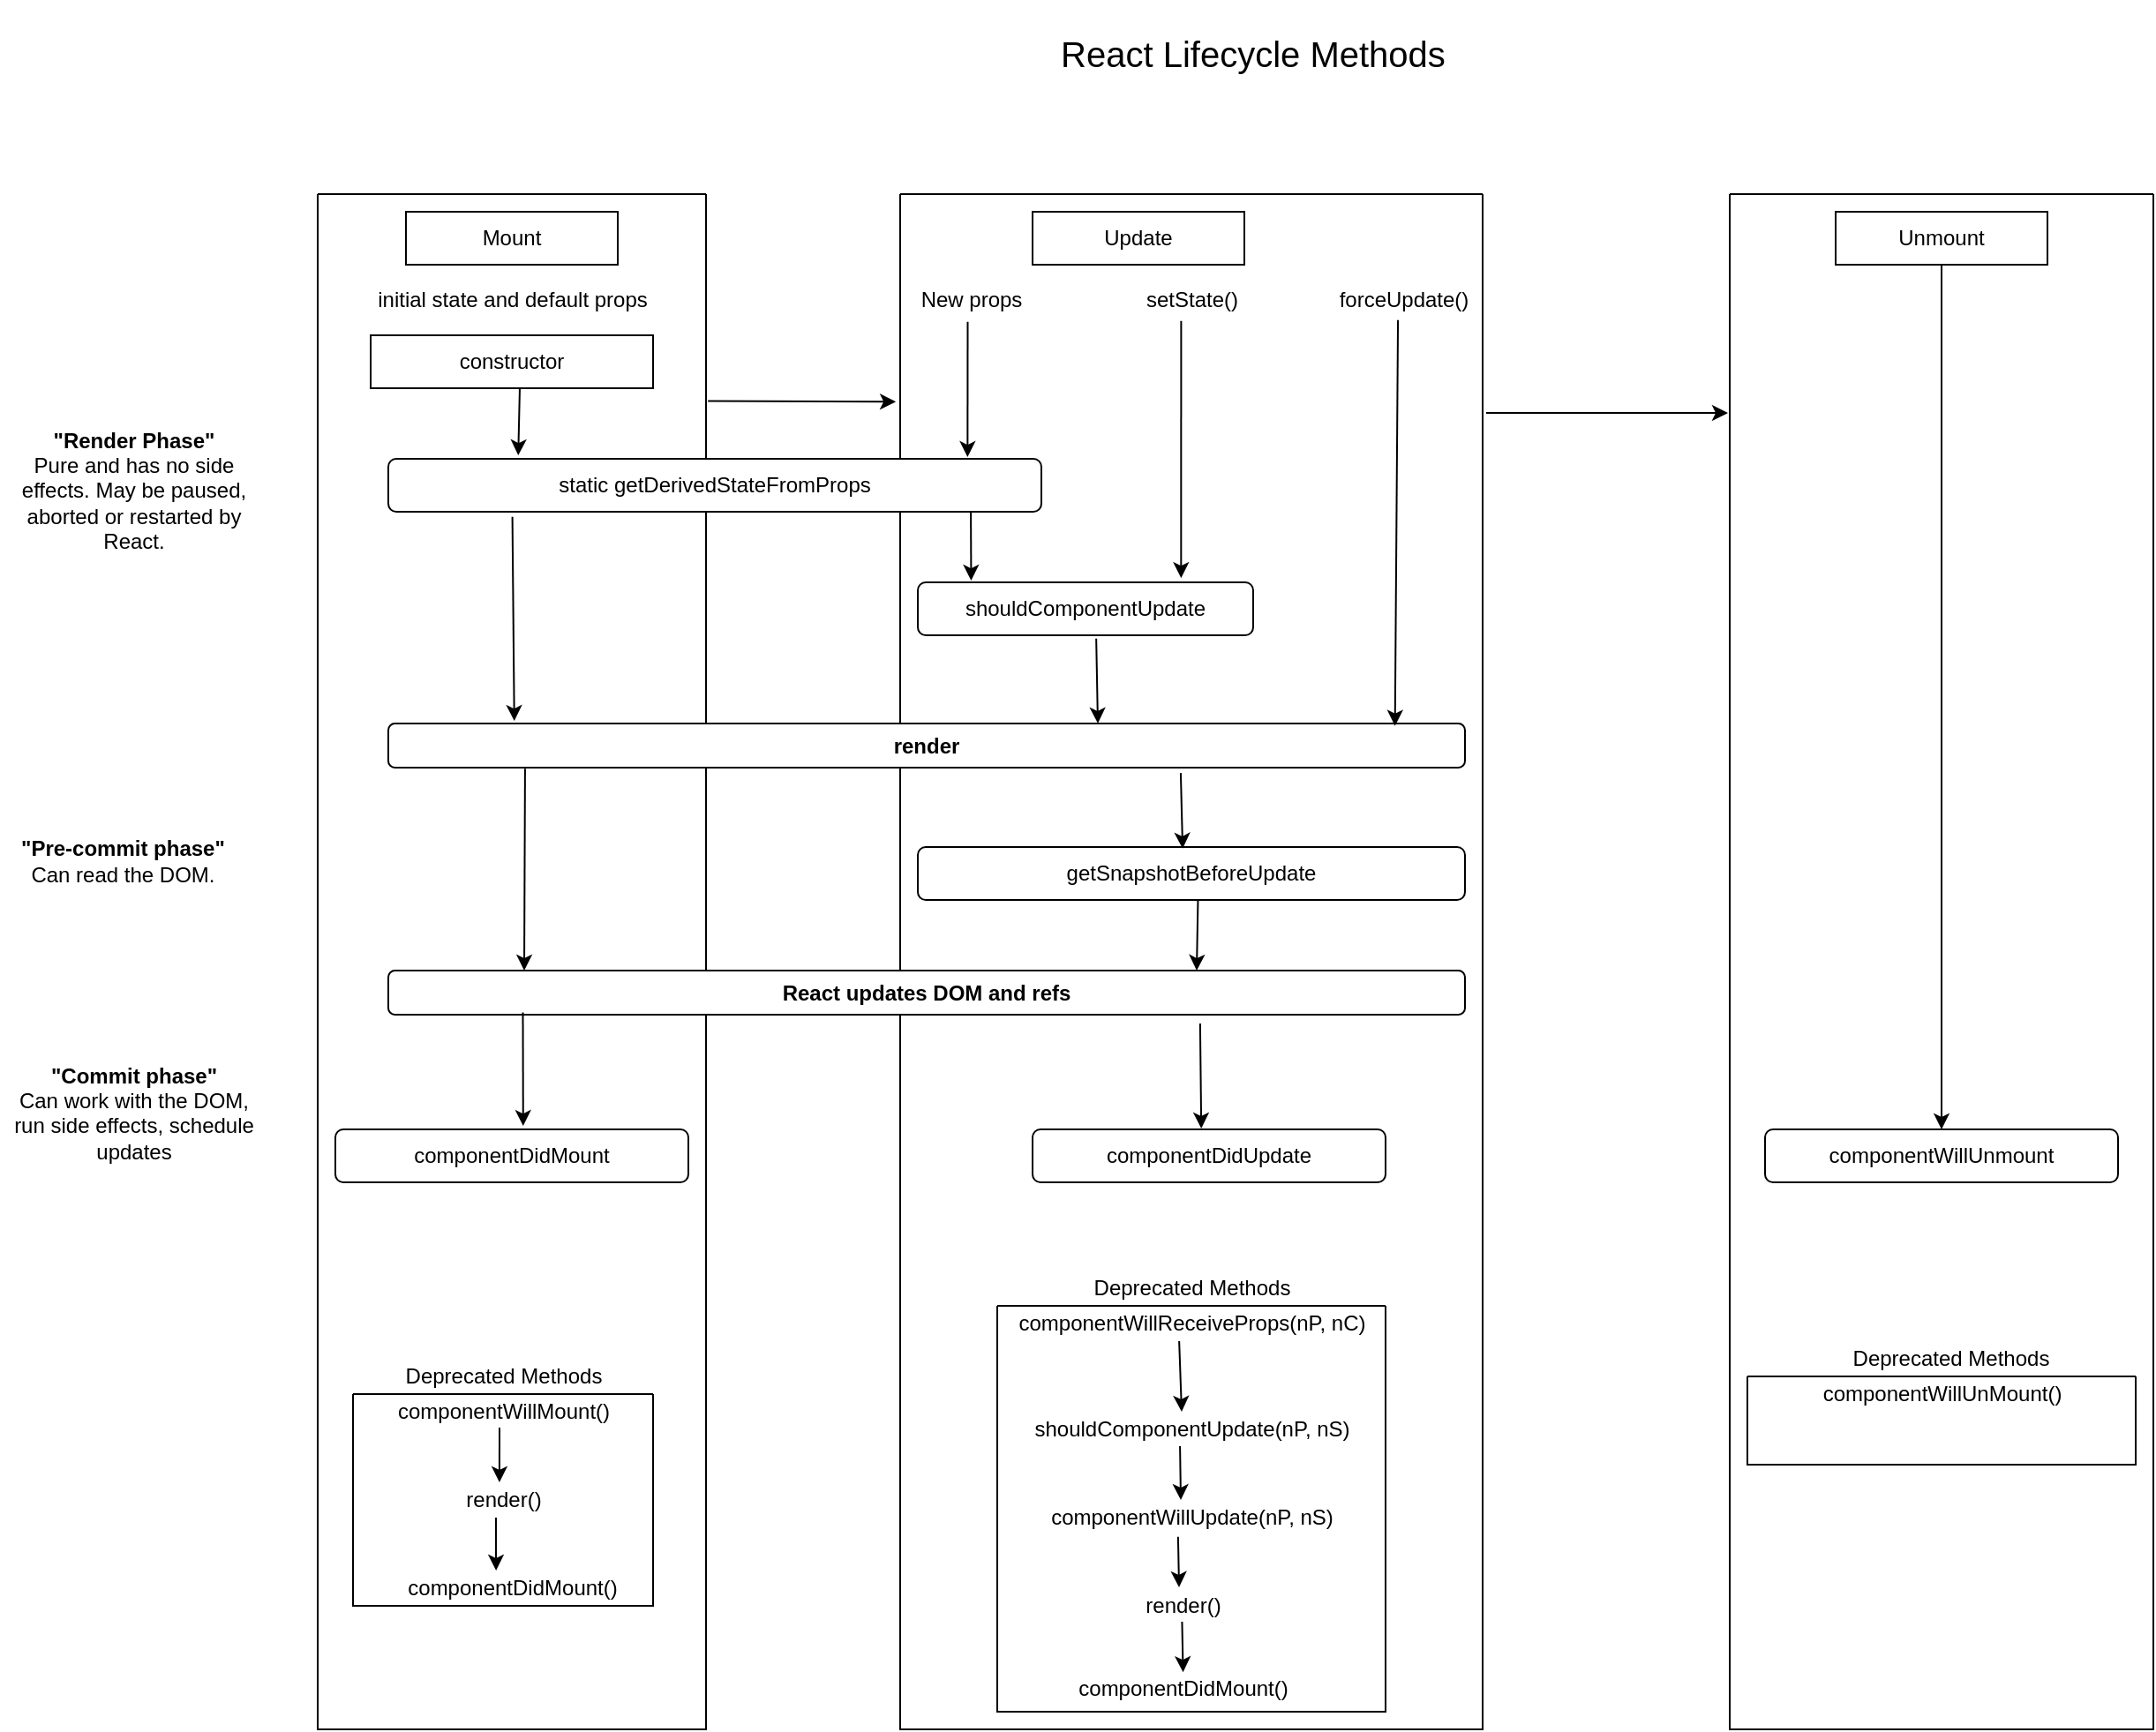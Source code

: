 <mxfile version="14.6.13" type="device"><diagram id="NsH-DeWr5KoZ6waU41jT" name="Page-1"><mxGraphModel dx="1527" dy="391" grid="1" gridSize="10" guides="1" tooltips="1" connect="1" arrows="1" fold="1" page="1" pageScale="1" pageWidth="850" pageHeight="1100" math="0" shadow="0"><root><mxCell id="0"/><mxCell id="1" parent="0"/><mxCell id="xDAtY0qbACTbhcoRlC7U-4" value="Unmount" style="rounded=0;whiteSpace=wrap;html=1;" vertex="1" parent="1"><mxGeometry x="690" y="290" width="120" height="30" as="geometry"/></mxCell><mxCell id="xDAtY0qbACTbhcoRlC7U-5" value="" style="swimlane;startSize=0;" vertex="1" parent="1"><mxGeometry x="-170" y="280" width="220" height="870" as="geometry"/></mxCell><mxCell id="xDAtY0qbACTbhcoRlC7U-2" value="Mount" style="rounded=0;whiteSpace=wrap;html=1;" vertex="1" parent="xDAtY0qbACTbhcoRlC7U-5"><mxGeometry x="50" y="10" width="120" height="30" as="geometry"/></mxCell><mxCell id="xDAtY0qbACTbhcoRlC7U-7" value="Deprecated Methods" style="text;html=1;align=center;verticalAlign=middle;resizable=0;points=[];autosize=1;strokeColor=none;" vertex="1" parent="xDAtY0qbACTbhcoRlC7U-5"><mxGeometry x="40" y="660" width="130" height="20" as="geometry"/></mxCell><mxCell id="xDAtY0qbACTbhcoRlC7U-9" value="" style="swimlane;startSize=0;" vertex="1" parent="xDAtY0qbACTbhcoRlC7U-5"><mxGeometry x="20" y="680" width="170" height="120" as="geometry"><mxRectangle x="10" y="70" width="50" height="40" as="alternateBounds"/></mxGeometry></mxCell><mxCell id="xDAtY0qbACTbhcoRlC7U-12" value="componentDidMount()" style="text;html=1;align=center;verticalAlign=middle;resizable=0;points=[];autosize=1;strokeColor=none;" vertex="1" parent="xDAtY0qbACTbhcoRlC7U-9"><mxGeometry x="25" y="100" width="130" height="20" as="geometry"/></mxCell><mxCell id="xDAtY0qbACTbhcoRlC7U-11" value="render()" style="text;html=1;align=center;verticalAlign=middle;resizable=0;points=[];autosize=1;strokeColor=none;" vertex="1" parent="xDAtY0qbACTbhcoRlC7U-9"><mxGeometry x="55" y="50" width="60" height="20" as="geometry"/></mxCell><mxCell id="xDAtY0qbACTbhcoRlC7U-10" value="componentWillMount()" style="text;html=1;align=center;verticalAlign=middle;resizable=0;points=[];autosize=1;strokeColor=none;" vertex="1" parent="xDAtY0qbACTbhcoRlC7U-9"><mxGeometry x="15" width="140" height="20" as="geometry"/></mxCell><mxCell id="xDAtY0qbACTbhcoRlC7U-33" value="" style="endArrow=classic;html=1;entryX=0.462;entryY=0;entryDx=0;entryDy=0;entryPerimeter=0;" edge="1" parent="xDAtY0qbACTbhcoRlC7U-9"><mxGeometry width="50" height="50" relative="1" as="geometry"><mxPoint x="81" y="70" as="sourcePoint"/><mxPoint x="81.06" y="100" as="targetPoint"/><Array as="points"><mxPoint x="81" y="90"/></Array></mxGeometry></mxCell><mxCell id="xDAtY0qbACTbhcoRlC7U-32" value="" style="endArrow=classic;html=1;" edge="1" parent="xDAtY0qbACTbhcoRlC7U-9"><mxGeometry width="50" height="50" relative="1" as="geometry"><mxPoint x="83" y="19" as="sourcePoint"/><mxPoint x="82.963" y="50" as="targetPoint"/></mxGeometry></mxCell><mxCell id="xDAtY0qbACTbhcoRlC7U-15" value="initial state and default props" style="text;html=1;align=center;verticalAlign=middle;resizable=0;points=[];autosize=1;strokeColor=none;" vertex="1" parent="xDAtY0qbACTbhcoRlC7U-5"><mxGeometry x="25" y="50" width="170" height="20" as="geometry"/></mxCell><mxCell id="xDAtY0qbACTbhcoRlC7U-40" value="constructor" style="rounded=0;whiteSpace=wrap;html=1;" vertex="1" parent="xDAtY0qbACTbhcoRlC7U-5"><mxGeometry x="30" y="80" width="160" height="30" as="geometry"/></mxCell><mxCell id="xDAtY0qbACTbhcoRlC7U-61" value="componentDidMount" style="rounded=1;whiteSpace=wrap;html=1;" vertex="1" parent="xDAtY0qbACTbhcoRlC7U-5"><mxGeometry x="10" y="530" width="200" height="30" as="geometry"/></mxCell><mxCell id="xDAtY0qbACTbhcoRlC7U-13" value="" style="swimlane;startSize=0;" vertex="1" parent="1"><mxGeometry x="160" y="280" width="330" height="870" as="geometry"/></mxCell><mxCell id="xDAtY0qbACTbhcoRlC7U-3" value="Update" style="rounded=0;whiteSpace=wrap;html=1;" vertex="1" parent="xDAtY0qbACTbhcoRlC7U-13"><mxGeometry x="75" y="10" width="120" height="30" as="geometry"/></mxCell><mxCell id="xDAtY0qbACTbhcoRlC7U-16" value="Deprecated Methods" style="text;html=1;align=center;verticalAlign=middle;resizable=0;points=[];autosize=1;strokeColor=none;" vertex="1" parent="xDAtY0qbACTbhcoRlC7U-13"><mxGeometry x="100" y="610" width="130" height="20" as="geometry"/></mxCell><mxCell id="xDAtY0qbACTbhcoRlC7U-17" value="" style="swimlane;startSize=0;" vertex="1" parent="xDAtY0qbACTbhcoRlC7U-13"><mxGeometry x="55" y="630" width="220" height="230" as="geometry"><mxRectangle x="10" y="70" width="50" height="40" as="alternateBounds"/></mxGeometry></mxCell><mxCell id="xDAtY0qbACTbhcoRlC7U-18" value="componentDidMount()" style="text;html=1;align=center;verticalAlign=middle;resizable=0;points=[];autosize=1;strokeColor=none;" vertex="1" parent="xDAtY0qbACTbhcoRlC7U-17"><mxGeometry x="40" y="207" width="130" height="20" as="geometry"/></mxCell><mxCell id="xDAtY0qbACTbhcoRlC7U-19" value="render()" style="text;html=1;align=center;verticalAlign=middle;resizable=0;points=[];autosize=1;strokeColor=none;" vertex="1" parent="xDAtY0qbACTbhcoRlC7U-17"><mxGeometry x="75" y="160" width="60" height="20" as="geometry"/></mxCell><mxCell id="xDAtY0qbACTbhcoRlC7U-20" value="componentWillReceiveProps(nP, nC)" style="text;html=1;align=center;verticalAlign=middle;resizable=0;points=[];autosize=1;strokeColor=none;" vertex="1" parent="xDAtY0qbACTbhcoRlC7U-17"><mxGeometry x="5" width="210" height="20" as="geometry"/></mxCell><mxCell id="xDAtY0qbACTbhcoRlC7U-21" value="shouldComponentUpdate(nP, nS)" style="text;html=1;align=center;verticalAlign=middle;resizable=0;points=[];autosize=1;strokeColor=none;" vertex="1" parent="xDAtY0qbACTbhcoRlC7U-17"><mxGeometry x="15" y="60" width="190" height="20" as="geometry"/></mxCell><mxCell id="xDAtY0qbACTbhcoRlC7U-22" value="componentWillUpdate(nP, nS)" style="text;html=1;align=center;verticalAlign=middle;resizable=0;points=[];autosize=1;strokeColor=none;" vertex="1" parent="xDAtY0qbACTbhcoRlC7U-17"><mxGeometry x="20" y="110" width="180" height="20" as="geometry"/></mxCell><mxCell id="xDAtY0qbACTbhcoRlC7U-34" value="" style="endArrow=classic;html=1;exitX=0.467;exitY=0.998;exitDx=0;exitDy=0;exitPerimeter=0;entryX=0.471;entryY=-0.002;entryDx=0;entryDy=0;entryPerimeter=0;" edge="1" parent="xDAtY0qbACTbhcoRlC7U-17" source="xDAtY0qbACTbhcoRlC7U-20" target="xDAtY0qbACTbhcoRlC7U-21"><mxGeometry width="50" height="50" relative="1" as="geometry"><mxPoint x="110" y="90" as="sourcePoint"/><mxPoint x="160" y="40" as="targetPoint"/></mxGeometry></mxCell><mxCell id="xDAtY0qbACTbhcoRlC7U-36" value="" style="endArrow=classic;html=1;exitX=0.458;exitY=1.045;exitDx=0;exitDy=0;exitPerimeter=0;entryX=0.467;entryY=-0.026;entryDx=0;entryDy=0;entryPerimeter=0;" edge="1" parent="xDAtY0qbACTbhcoRlC7U-17" source="xDAtY0qbACTbhcoRlC7U-22" target="xDAtY0qbACTbhcoRlC7U-19"><mxGeometry width="50" height="50" relative="1" as="geometry"><mxPoint x="100" y="160" as="sourcePoint"/><mxPoint x="150" y="110" as="targetPoint"/></mxGeometry></mxCell><mxCell id="xDAtY0qbACTbhcoRlC7U-37" value="" style="endArrow=classic;html=1;exitX=0.458;exitY=1.045;exitDx=0;exitDy=0;exitPerimeter=0;entryX=0.467;entryY=-0.026;entryDx=0;entryDy=0;entryPerimeter=0;" edge="1" parent="xDAtY0qbACTbhcoRlC7U-17"><mxGeometry width="50" height="50" relative="1" as="geometry"><mxPoint x="104.71" y="179.0" as="sourcePoint"/><mxPoint x="105.29" y="207.58" as="targetPoint"/></mxGeometry></mxCell><mxCell id="xDAtY0qbACTbhcoRlC7U-41" value="New props" style="text;html=1;align=center;verticalAlign=middle;resizable=0;points=[];autosize=1;strokeColor=none;" vertex="1" parent="xDAtY0qbACTbhcoRlC7U-13"><mxGeometry x="5" y="50" width="70" height="20" as="geometry"/></mxCell><mxCell id="xDAtY0qbACTbhcoRlC7U-43" value="forceUpdate()" style="text;html=1;align=center;verticalAlign=middle;resizable=0;points=[];autosize=1;strokeColor=none;" vertex="1" parent="xDAtY0qbACTbhcoRlC7U-13"><mxGeometry x="240" y="50" width="90" height="20" as="geometry"/></mxCell><mxCell id="xDAtY0qbACTbhcoRlC7U-42" value="setState()" style="text;html=1;align=center;verticalAlign=middle;resizable=0;points=[];autosize=1;strokeColor=none;" vertex="1" parent="xDAtY0qbACTbhcoRlC7U-13"><mxGeometry x="130" y="50" width="70" height="20" as="geometry"/></mxCell><mxCell id="xDAtY0qbACTbhcoRlC7U-49" value="shouldComponentUpdate" style="rounded=1;whiteSpace=wrap;html=1;" vertex="1" parent="xDAtY0qbACTbhcoRlC7U-13"><mxGeometry x="10" y="220" width="190" height="30" as="geometry"/></mxCell><mxCell id="xDAtY0qbACTbhcoRlC7U-50" value="" style="endArrow=classic;html=1;exitX=0.417;exitY=1.093;exitDx=0;exitDy=0;exitPerimeter=0;entryX=0.785;entryY=-0.081;entryDx=0;entryDy=0;entryPerimeter=0;" edge="1" parent="xDAtY0qbACTbhcoRlC7U-13" source="xDAtY0qbACTbhcoRlC7U-42" target="xDAtY0qbACTbhcoRlC7U-49"><mxGeometry width="50" height="50" relative="1" as="geometry"><mxPoint x="-40" y="210" as="sourcePoint"/><mxPoint x="10" y="160" as="targetPoint"/></mxGeometry></mxCell><mxCell id="xDAtY0qbACTbhcoRlC7U-51" value="&lt;b&gt;render&lt;/b&gt;" style="rounded=1;whiteSpace=wrap;html=1;" vertex="1" parent="xDAtY0qbACTbhcoRlC7U-13"><mxGeometry x="-290" y="300" width="610" height="25" as="geometry"/></mxCell><mxCell id="xDAtY0qbACTbhcoRlC7U-52" value="" style="endArrow=classic;html=1;exitX=0.467;exitY=1.069;exitDx=0;exitDy=0;exitPerimeter=0;entryX=0.935;entryY=0.055;entryDx=0;entryDy=0;entryPerimeter=0;" edge="1" parent="xDAtY0qbACTbhcoRlC7U-13" source="xDAtY0qbACTbhcoRlC7U-43" target="xDAtY0qbACTbhcoRlC7U-51"><mxGeometry width="50" height="50" relative="1" as="geometry"><mxPoint x="-40" y="200" as="sourcePoint"/><mxPoint x="10" y="150" as="targetPoint"/></mxGeometry></mxCell><mxCell id="xDAtY0qbACTbhcoRlC7U-54" value="" style="endArrow=classic;html=1;exitX=0.532;exitY=1.062;exitDx=0;exitDy=0;exitPerimeter=0;entryX=0.659;entryY=-0.002;entryDx=0;entryDy=0;entryPerimeter=0;" edge="1" parent="xDAtY0qbACTbhcoRlC7U-13" source="xDAtY0qbACTbhcoRlC7U-49" target="xDAtY0qbACTbhcoRlC7U-51"><mxGeometry width="50" height="50" relative="1" as="geometry"><mxPoint x="-40" y="200" as="sourcePoint"/><mxPoint x="10" y="150" as="targetPoint"/></mxGeometry></mxCell><mxCell id="xDAtY0qbACTbhcoRlC7U-56" value="getSnapshotBeforeUpdate" style="rounded=1;whiteSpace=wrap;html=1;" vertex="1" parent="xDAtY0qbACTbhcoRlC7U-13"><mxGeometry x="10" y="370" width="310" height="30" as="geometry"/></mxCell><mxCell id="xDAtY0qbACTbhcoRlC7U-57" value="" style="endArrow=classic;html=1;exitX=0.736;exitY=1.122;exitDx=0;exitDy=0;exitPerimeter=0;entryX=0.484;entryY=0.03;entryDx=0;entryDy=0;entryPerimeter=0;" edge="1" parent="xDAtY0qbACTbhcoRlC7U-13" source="xDAtY0qbACTbhcoRlC7U-51" target="xDAtY0qbACTbhcoRlC7U-56"><mxGeometry width="50" height="50" relative="1" as="geometry"><mxPoint x="-40" y="340" as="sourcePoint"/><mxPoint x="10" y="290" as="targetPoint"/></mxGeometry></mxCell><mxCell id="xDAtY0qbACTbhcoRlC7U-62" value="componentDidUpdate" style="rounded=1;whiteSpace=wrap;html=1;" vertex="1" parent="xDAtY0qbACTbhcoRlC7U-13"><mxGeometry x="75" y="530" width="200" height="30" as="geometry"/></mxCell><mxCell id="xDAtY0qbACTbhcoRlC7U-23" value="" style="swimlane;startSize=0;" vertex="1" parent="1"><mxGeometry x="630" y="280" width="240" height="870" as="geometry"/></mxCell><mxCell id="xDAtY0qbACTbhcoRlC7U-25" value="Deprecated Methods" style="text;html=1;align=center;verticalAlign=middle;resizable=0;points=[];autosize=1;strokeColor=none;" vertex="1" parent="xDAtY0qbACTbhcoRlC7U-23"><mxGeometry x="60" y="650" width="130" height="20" as="geometry"/></mxCell><mxCell id="xDAtY0qbACTbhcoRlC7U-26" value="" style="swimlane;startSize=0;" vertex="1" parent="xDAtY0qbACTbhcoRlC7U-23"><mxGeometry x="10" y="670" width="220" height="50" as="geometry"><mxRectangle x="10" y="70" width="50" height="40" as="alternateBounds"/></mxGeometry></mxCell><mxCell id="xDAtY0qbACTbhcoRlC7U-29" value="componentWillUnMount()" style="text;html=1;align=center;verticalAlign=middle;resizable=0;points=[];autosize=1;strokeColor=none;" vertex="1" parent="xDAtY0qbACTbhcoRlC7U-26"><mxGeometry x="35" width="150" height="20" as="geometry"/></mxCell><mxCell id="xDAtY0qbACTbhcoRlC7U-63" value="componentWillUnmount" style="rounded=1;whiteSpace=wrap;html=1;" vertex="1" parent="xDAtY0qbACTbhcoRlC7U-23"><mxGeometry x="20" y="530" width="200" height="30" as="geometry"/></mxCell><mxCell id="xDAtY0qbACTbhcoRlC7U-35" value="" style="endArrow=classic;html=1;exitX=0.466;exitY=0.974;exitDx=0;exitDy=0;exitPerimeter=0;" edge="1" parent="1" source="xDAtY0qbACTbhcoRlC7U-21"><mxGeometry width="50" height="50" relative="1" as="geometry"><mxPoint x="325" y="1000" as="sourcePoint"/><mxPoint x="319" y="1020" as="targetPoint"/></mxGeometry></mxCell><mxCell id="xDAtY0qbACTbhcoRlC7U-38" value="" style="endArrow=classic;html=1;exitX=1.005;exitY=0.49;exitDx=0;exitDy=0;exitPerimeter=0;entryX=-0.009;entryY=0.491;entryDx=0;entryDy=0;entryPerimeter=0;" edge="1" parent="1"><mxGeometry width="50" height="50" relative="1" as="geometry"><mxPoint x="51.1" y="397.2" as="sourcePoint"/><mxPoint x="157.57" y="397.68" as="targetPoint"/></mxGeometry></mxCell><mxCell id="xDAtY0qbACTbhcoRlC7U-39" value="" style="endArrow=classic;html=1;" edge="1" parent="1"><mxGeometry width="50" height="50" relative="1" as="geometry"><mxPoint x="492" y="404" as="sourcePoint"/><mxPoint x="629" y="404" as="targetPoint"/></mxGeometry></mxCell><mxCell id="xDAtY0qbACTbhcoRlC7U-45" value="" style="endArrow=classic;html=1;exitX=0.528;exitY=1.014;exitDx=0;exitDy=0;exitPerimeter=0;entryX=0.226;entryY=-0.065;entryDx=0;entryDy=0;entryPerimeter=0;" edge="1" parent="1" source="xDAtY0qbACTbhcoRlC7U-40"><mxGeometry width="50" height="50" relative="1" as="geometry"><mxPoint x="20" y="420" as="sourcePoint"/><mxPoint x="-56.38" y="428.05" as="targetPoint"/></mxGeometry></mxCell><mxCell id="xDAtY0qbACTbhcoRlC7U-46" value="" style="endArrow=classic;html=1;exitX=0.475;exitY=1.117;exitDx=0;exitDy=0;exitPerimeter=0;entryX=0.914;entryY=-0.033;entryDx=0;entryDy=0;entryPerimeter=0;" edge="1" parent="1" source="xDAtY0qbACTbhcoRlC7U-41"><mxGeometry width="50" height="50" relative="1" as="geometry"><mxPoint x="120" y="440" as="sourcePoint"/><mxPoint x="198.18" y="429.01" as="targetPoint"/></mxGeometry></mxCell><mxCell id="xDAtY0qbACTbhcoRlC7U-48" value="static getDerivedStateFromProps" style="rounded=1;whiteSpace=wrap;html=1;" vertex="1" parent="1"><mxGeometry x="-130" y="430" width="370" height="30" as="geometry"/></mxCell><mxCell id="xDAtY0qbACTbhcoRlC7U-53" value="" style="endArrow=classic;html=1;exitX=0.19;exitY=1.094;exitDx=0;exitDy=0;exitPerimeter=0;entryX=0.117;entryY=-0.059;entryDx=0;entryDy=0;entryPerimeter=0;" edge="1" parent="1" source="xDAtY0qbACTbhcoRlC7U-48" target="xDAtY0qbACTbhcoRlC7U-51"><mxGeometry width="50" height="50" relative="1" as="geometry"><mxPoint x="120" y="480" as="sourcePoint"/><mxPoint x="170" y="430" as="targetPoint"/></mxGeometry></mxCell><mxCell id="xDAtY0qbACTbhcoRlC7U-55" value="" style="endArrow=classic;html=1;exitX=0.892;exitY=1;exitDx=0;exitDy=0;exitPerimeter=0;entryX=0.159;entryY=-0.033;entryDx=0;entryDy=0;entryPerimeter=0;" edge="1" parent="1" source="xDAtY0qbACTbhcoRlC7U-48" target="xDAtY0qbACTbhcoRlC7U-49"><mxGeometry width="50" height="50" relative="1" as="geometry"><mxPoint x="120" y="480" as="sourcePoint"/><mxPoint x="170" y="430" as="targetPoint"/></mxGeometry></mxCell><mxCell id="xDAtY0qbACTbhcoRlC7U-58" value="&lt;b&gt;React updates DOM and refs&lt;/b&gt;" style="rounded=1;whiteSpace=wrap;html=1;" vertex="1" parent="1"><mxGeometry x="-130" y="720" width="610" height="25" as="geometry"/></mxCell><mxCell id="xDAtY0qbACTbhcoRlC7U-59" value="" style="endArrow=classic;html=1;exitX=0.127;exitY=1.027;exitDx=0;exitDy=0;exitPerimeter=0;" edge="1" parent="1" source="xDAtY0qbACTbhcoRlC7U-51"><mxGeometry width="50" height="50" relative="1" as="geometry"><mxPoint x="120" y="620" as="sourcePoint"/><mxPoint x="-53" y="720" as="targetPoint"/></mxGeometry></mxCell><mxCell id="xDAtY0qbACTbhcoRlC7U-60" value="" style="endArrow=classic;html=1;exitX=0.512;exitY=1.014;exitDx=0;exitDy=0;exitPerimeter=0;" edge="1" parent="1" source="xDAtY0qbACTbhcoRlC7U-56"><mxGeometry width="50" height="50" relative="1" as="geometry"><mxPoint x="120" y="620" as="sourcePoint"/><mxPoint x="328" y="720" as="targetPoint"/></mxGeometry></mxCell><mxCell id="xDAtY0qbACTbhcoRlC7U-64" value="" style="endArrow=classic;html=1;exitX=0.125;exitY=0.95;exitDx=0;exitDy=0;exitPerimeter=0;entryX=0.532;entryY=-0.065;entryDx=0;entryDy=0;entryPerimeter=0;" edge="1" parent="1" source="xDAtY0qbACTbhcoRlC7U-58" target="xDAtY0qbACTbhcoRlC7U-61"><mxGeometry width="50" height="50" relative="1" as="geometry"><mxPoint x="-80" y="790" as="sourcePoint"/><mxPoint x="-30" y="740" as="targetPoint"/></mxGeometry></mxCell><mxCell id="xDAtY0qbACTbhcoRlC7U-65" value="" style="endArrow=classic;html=1;exitX=0.754;exitY=1.2;exitDx=0;exitDy=0;exitPerimeter=0;entryX=0.478;entryY=-0.017;entryDx=0;entryDy=0;entryPerimeter=0;" edge="1" parent="1" source="xDAtY0qbACTbhcoRlC7U-58" target="xDAtY0qbACTbhcoRlC7U-62"><mxGeometry width="50" height="50" relative="1" as="geometry"><mxPoint x="230" y="790" as="sourcePoint"/><mxPoint x="280" y="740" as="targetPoint"/></mxGeometry></mxCell><mxCell id="xDAtY0qbACTbhcoRlC7U-68" value="" style="endArrow=classic;html=1;" edge="1" parent="1"><mxGeometry width="50" height="50" relative="1" as="geometry"><mxPoint x="750" y="320" as="sourcePoint"/><mxPoint x="750" y="810" as="targetPoint"/></mxGeometry></mxCell><mxCell id="xDAtY0qbACTbhcoRlC7U-71" value="&lt;div style=&quot;text-align: center&quot;&gt;&lt;b&gt;&quot;Render Phase&quot;&lt;/b&gt;&lt;/div&gt;&lt;div style=&quot;text-align: center&quot;&gt;&lt;span&gt;Pure and has no side effects. May be paused, aborted or restarted by React.&lt;/span&gt;&lt;/div&gt;" style="text;html=1;strokeColor=none;fillColor=none;align=left;verticalAlign=middle;whiteSpace=wrap;rounded=0;" vertex="1" parent="1"><mxGeometry x="-350" y="405" width="150" height="85" as="geometry"/></mxCell><mxCell id="xDAtY0qbACTbhcoRlC7U-72" value="&lt;div style=&quot;text-align: center&quot;&gt;&lt;b&gt;&quot;Pre-commit phase&quot;&lt;/b&gt;&lt;/div&gt;&lt;div style=&quot;text-align: center&quot;&gt;&lt;span&gt;Can read the DOM.&lt;/span&gt;&lt;/div&gt;" style="text;html=1;strokeColor=none;fillColor=none;align=left;verticalAlign=middle;whiteSpace=wrap;rounded=0;" vertex="1" parent="1"><mxGeometry x="-340" y="640" width="150" height="35" as="geometry"/></mxCell><mxCell id="xDAtY0qbACTbhcoRlC7U-73" value="&lt;div style=&quot;text-align: center&quot;&gt;&lt;b&gt;&quot;Commit phase&quot;&lt;/b&gt;&lt;/div&gt;&lt;div style=&quot;text-align: center&quot;&gt;&lt;span&gt;Can work with the DOM,&lt;/span&gt;&lt;/div&gt;&lt;div style=&quot;text-align: center&quot;&gt;&lt;span&gt;run side effects, schedule updates&lt;/span&gt;&lt;/div&gt;&lt;div style=&quot;text-align: center&quot;&gt;&lt;span&gt;&lt;br&gt;&lt;/span&gt;&lt;/div&gt;" style="text;html=1;strokeColor=none;fillColor=none;align=left;verticalAlign=middle;whiteSpace=wrap;rounded=0;" vertex="1" parent="1"><mxGeometry x="-350" y="790" width="150" height="35" as="geometry"/></mxCell><mxCell id="xDAtY0qbACTbhcoRlC7U-75" value="&lt;font style=&quot;font-size: 20px&quot;&gt;React Lifecycle Methods&lt;/font&gt;" style="text;html=1;strokeColor=none;fillColor=none;align=center;verticalAlign=middle;whiteSpace=wrap;rounded=0;" vertex="1" parent="1"><mxGeometry x="-70" y="170" width="860" height="60" as="geometry"/></mxCell></root></mxGraphModel></diagram></mxfile>